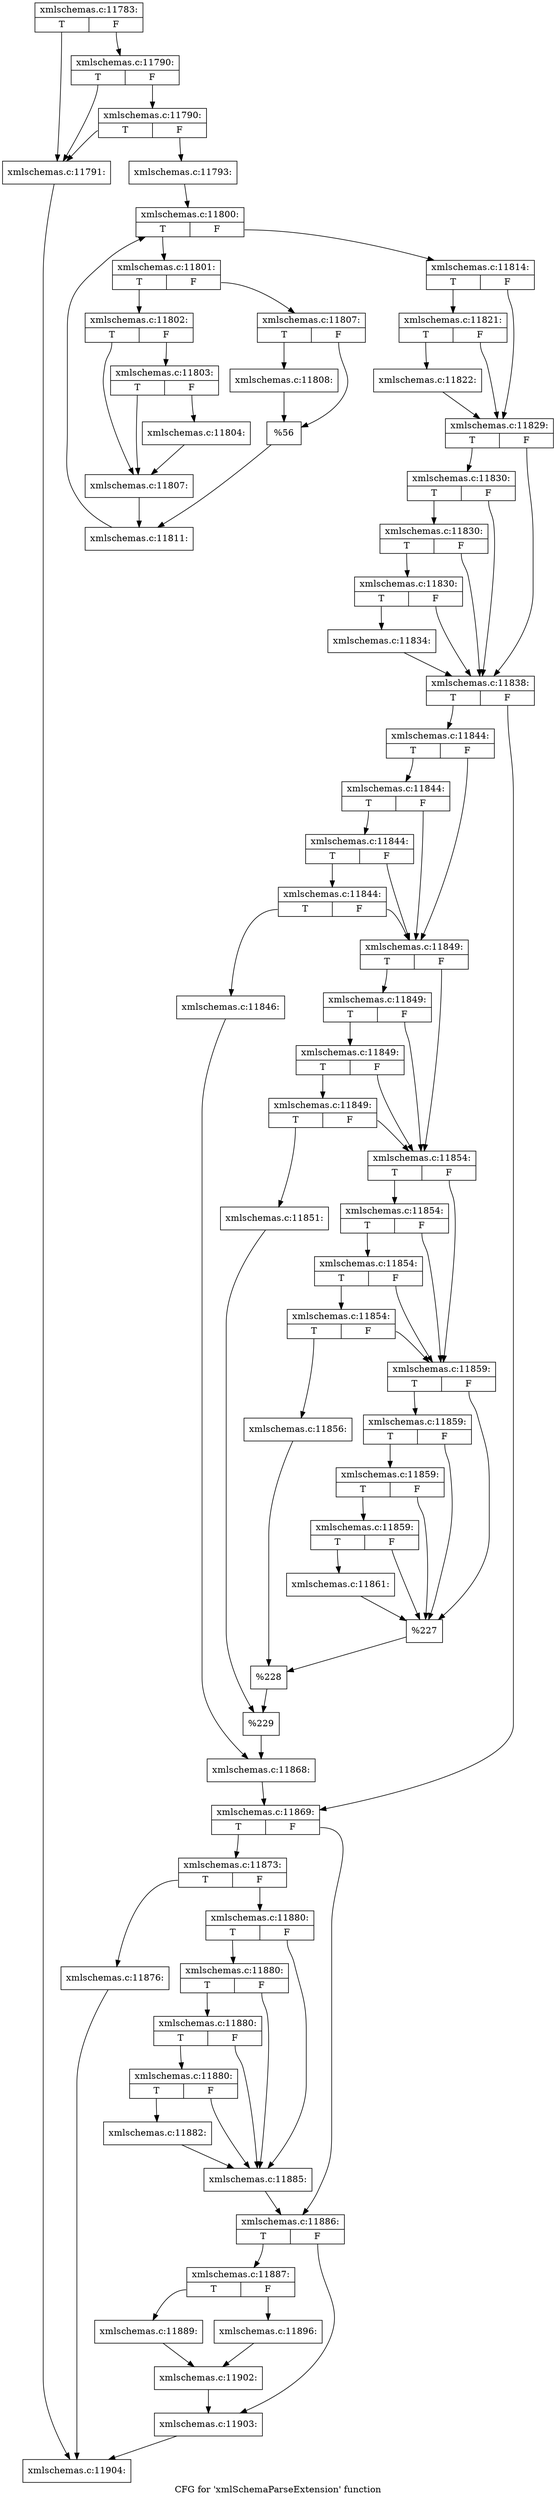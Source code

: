 digraph "CFG for 'xmlSchemaParseExtension' function" {
	label="CFG for 'xmlSchemaParseExtension' function";

	Node0x4e0dd90 [shape=record,label="{xmlschemas.c:11783:|{<s0>T|<s1>F}}"];
	Node0x4e0dd90:s0 -> Node0x4e40c70;
	Node0x4e0dd90:s1 -> Node0x4e40d90;
	Node0x4e40d90 [shape=record,label="{xmlschemas.c:11790:|{<s0>T|<s1>F}}"];
	Node0x4e40d90:s0 -> Node0x4e40c70;
	Node0x4e40d90:s1 -> Node0x4e40d10;
	Node0x4e40d10 [shape=record,label="{xmlschemas.c:11790:|{<s0>T|<s1>F}}"];
	Node0x4e40d10:s0 -> Node0x4e40c70;
	Node0x4e40d10:s1 -> Node0x4e40cc0;
	Node0x4e40c70 [shape=record,label="{xmlschemas.c:11791:}"];
	Node0x4e40c70 -> Node0x4e3f350;
	Node0x4e40cc0 [shape=record,label="{xmlschemas.c:11793:}"];
	Node0x4e40cc0 -> Node0x4e41e40;
	Node0x4e41e40 [shape=record,label="{xmlschemas.c:11800:|{<s0>T|<s1>F}}"];
	Node0x4e41e40:s0 -> Node0x4e42230;
	Node0x4e41e40:s1 -> Node0x4e42060;
	Node0x4e42230 [shape=record,label="{xmlschemas.c:11801:|{<s0>T|<s1>F}}"];
	Node0x4e42230:s0 -> Node0x4e423f0;
	Node0x4e42230:s1 -> Node0x4e42490;
	Node0x4e423f0 [shape=record,label="{xmlschemas.c:11802:|{<s0>T|<s1>F}}"];
	Node0x4e423f0:s0 -> Node0x4e428f0;
	Node0x4e423f0:s1 -> Node0x4e42940;
	Node0x4e42940 [shape=record,label="{xmlschemas.c:11803:|{<s0>T|<s1>F}}"];
	Node0x4e42940:s0 -> Node0x4e428f0;
	Node0x4e42940:s1 -> Node0x4e428a0;
	Node0x4e428a0 [shape=record,label="{xmlschemas.c:11804:}"];
	Node0x4e428a0 -> Node0x4e428f0;
	Node0x4e428f0 [shape=record,label="{xmlschemas.c:11807:}"];
	Node0x4e428f0 -> Node0x4e42440;
	Node0x4e42490 [shape=record,label="{xmlschemas.c:11807:|{<s0>T|<s1>F}}"];
	Node0x4e42490:s0 -> Node0x4e436d0;
	Node0x4e42490:s1 -> Node0x4e43720;
	Node0x4e436d0 [shape=record,label="{xmlschemas.c:11808:}"];
	Node0x4e436d0 -> Node0x4e43720;
	Node0x4e43720 [shape=record,label="{%56}"];
	Node0x4e43720 -> Node0x4e42440;
	Node0x4e42440 [shape=record,label="{xmlschemas.c:11811:}"];
	Node0x4e42440 -> Node0x4e41e40;
	Node0x4e42060 [shape=record,label="{xmlschemas.c:11814:|{<s0>T|<s1>F}}"];
	Node0x4e42060:s0 -> Node0x4e448d0;
	Node0x4e42060:s1 -> Node0x4e44880;
	Node0x4e448d0 [shape=record,label="{xmlschemas.c:11821:|{<s0>T|<s1>F}}"];
	Node0x4e448d0:s0 -> Node0x4e44830;
	Node0x4e448d0:s1 -> Node0x4e44880;
	Node0x4e44830 [shape=record,label="{xmlschemas.c:11822:}"];
	Node0x4e44830 -> Node0x4e44880;
	Node0x4e44880 [shape=record,label="{xmlschemas.c:11829:|{<s0>T|<s1>F}}"];
	Node0x4e44880:s0 -> Node0x4e45da0;
	Node0x4e44880:s1 -> Node0x4e45c80;
	Node0x4e45da0 [shape=record,label="{xmlschemas.c:11830:|{<s0>T|<s1>F}}"];
	Node0x4e45da0:s0 -> Node0x4e45d50;
	Node0x4e45da0:s1 -> Node0x4e45c80;
	Node0x4e45d50 [shape=record,label="{xmlschemas.c:11830:|{<s0>T|<s1>F}}"];
	Node0x4e45d50:s0 -> Node0x4e45cd0;
	Node0x4e45d50:s1 -> Node0x4e45c80;
	Node0x4e45cd0 [shape=record,label="{xmlschemas.c:11830:|{<s0>T|<s1>F}}"];
	Node0x4e45cd0:s0 -> Node0x4e45c30;
	Node0x4e45cd0:s1 -> Node0x4e45c80;
	Node0x4e45c30 [shape=record,label="{xmlschemas.c:11834:}"];
	Node0x4e45c30 -> Node0x4e45c80;
	Node0x4e45c80 [shape=record,label="{xmlschemas.c:11838:|{<s0>T|<s1>F}}"];
	Node0x4e45c80:s0 -> Node0x4e471f0;
	Node0x4e45c80:s1 -> Node0x4e47240;
	Node0x4e471f0 [shape=record,label="{xmlschemas.c:11844:|{<s0>T|<s1>F}}"];
	Node0x4e471f0:s0 -> Node0x4e477c0;
	Node0x4e471f0:s1 -> Node0x4e476a0;
	Node0x4e477c0 [shape=record,label="{xmlschemas.c:11844:|{<s0>T|<s1>F}}"];
	Node0x4e477c0:s0 -> Node0x4e47770;
	Node0x4e477c0:s1 -> Node0x4e476a0;
	Node0x4e47770 [shape=record,label="{xmlschemas.c:11844:|{<s0>T|<s1>F}}"];
	Node0x4e47770:s0 -> Node0x4e476f0;
	Node0x4e47770:s1 -> Node0x4e476a0;
	Node0x4e476f0 [shape=record,label="{xmlschemas.c:11844:|{<s0>T|<s1>F}}"];
	Node0x4e476f0:s0 -> Node0x4e47600;
	Node0x4e476f0:s1 -> Node0x4e476a0;
	Node0x4e47600 [shape=record,label="{xmlschemas.c:11846:}"];
	Node0x4e47600 -> Node0x4e47650;
	Node0x4e476a0 [shape=record,label="{xmlschemas.c:11849:|{<s0>T|<s1>F}}"];
	Node0x4e476a0:s0 -> Node0x4e48f10;
	Node0x4e476a0:s1 -> Node0x4e48df0;
	Node0x4e48f10 [shape=record,label="{xmlschemas.c:11849:|{<s0>T|<s1>F}}"];
	Node0x4e48f10:s0 -> Node0x4e48ec0;
	Node0x4e48f10:s1 -> Node0x4e48df0;
	Node0x4e48ec0 [shape=record,label="{xmlschemas.c:11849:|{<s0>T|<s1>F}}"];
	Node0x4e48ec0:s0 -> Node0x4e48e40;
	Node0x4e48ec0:s1 -> Node0x4e48df0;
	Node0x4e48e40 [shape=record,label="{xmlschemas.c:11849:|{<s0>T|<s1>F}}"];
	Node0x4e48e40:s0 -> Node0x4e48d50;
	Node0x4e48e40:s1 -> Node0x4e48df0;
	Node0x4e48d50 [shape=record,label="{xmlschemas.c:11851:}"];
	Node0x4e48d50 -> Node0x4e48da0;
	Node0x4e48df0 [shape=record,label="{xmlschemas.c:11854:|{<s0>T|<s1>F}}"];
	Node0x4e48df0:s0 -> Node0x4e4a6c0;
	Node0x4e48df0:s1 -> Node0x4e4a5a0;
	Node0x4e4a6c0 [shape=record,label="{xmlschemas.c:11854:|{<s0>T|<s1>F}}"];
	Node0x4e4a6c0:s0 -> Node0x4e4a670;
	Node0x4e4a6c0:s1 -> Node0x4e4a5a0;
	Node0x4e4a670 [shape=record,label="{xmlschemas.c:11854:|{<s0>T|<s1>F}}"];
	Node0x4e4a670:s0 -> Node0x4e4a5f0;
	Node0x4e4a670:s1 -> Node0x4e4a5a0;
	Node0x4e4a5f0 [shape=record,label="{xmlschemas.c:11854:|{<s0>T|<s1>F}}"];
	Node0x4e4a5f0:s0 -> Node0x4e4a500;
	Node0x4e4a5f0:s1 -> Node0x4e4a5a0;
	Node0x4e4a500 [shape=record,label="{xmlschemas.c:11856:}"];
	Node0x4e4a500 -> Node0x4e4a550;
	Node0x4e4a5a0 [shape=record,label="{xmlschemas.c:11859:|{<s0>T|<s1>F}}"];
	Node0x4e4a5a0:s0 -> Node0x4e4be20;
	Node0x4e4a5a0:s1 -> Node0x4e4bd00;
	Node0x4e4be20 [shape=record,label="{xmlschemas.c:11859:|{<s0>T|<s1>F}}"];
	Node0x4e4be20:s0 -> Node0x4e4bdd0;
	Node0x4e4be20:s1 -> Node0x4e4bd00;
	Node0x4e4bdd0 [shape=record,label="{xmlschemas.c:11859:|{<s0>T|<s1>F}}"];
	Node0x4e4bdd0:s0 -> Node0x4e4bd50;
	Node0x4e4bdd0:s1 -> Node0x4e4bd00;
	Node0x4e4bd50 [shape=record,label="{xmlschemas.c:11859:|{<s0>T|<s1>F}}"];
	Node0x4e4bd50:s0 -> Node0x4e4bcb0;
	Node0x4e4bd50:s1 -> Node0x4e4bd00;
	Node0x4e4bcb0 [shape=record,label="{xmlschemas.c:11861:}"];
	Node0x4e4bcb0 -> Node0x4e4bd00;
	Node0x4e4bd00 [shape=record,label="{%227}"];
	Node0x4e4bd00 -> Node0x4e4a550;
	Node0x4e4a550 [shape=record,label="{%228}"];
	Node0x4e4a550 -> Node0x4e48da0;
	Node0x4e48da0 [shape=record,label="{%229}"];
	Node0x4e48da0 -> Node0x4e47650;
	Node0x4e47650 [shape=record,label="{xmlschemas.c:11868:}"];
	Node0x4e47650 -> Node0x4e47240;
	Node0x4e47240 [shape=record,label="{xmlschemas.c:11869:|{<s0>T|<s1>F}}"];
	Node0x4e47240:s0 -> Node0x4e4d590;
	Node0x4e47240:s1 -> Node0x4e4d5e0;
	Node0x4e4d590 [shape=record,label="{xmlschemas.c:11873:|{<s0>T|<s1>F}}"];
	Node0x4e4d590:s0 -> Node0x4e4d9a0;
	Node0x4e4d590:s1 -> Node0x4e4d9f0;
	Node0x4e4d9a0 [shape=record,label="{xmlschemas.c:11876:}"];
	Node0x4e4d9a0 -> Node0x4e3f350;
	Node0x4e4d9f0 [shape=record,label="{xmlschemas.c:11880:|{<s0>T|<s1>F}}"];
	Node0x4e4d9f0:s0 -> Node0x4e4e460;
	Node0x4e4d9f0:s1 -> Node0x4e4e340;
	Node0x4e4e460 [shape=record,label="{xmlschemas.c:11880:|{<s0>T|<s1>F}}"];
	Node0x4e4e460:s0 -> Node0x4e4e410;
	Node0x4e4e460:s1 -> Node0x4e4e340;
	Node0x4e4e410 [shape=record,label="{xmlschemas.c:11880:|{<s0>T|<s1>F}}"];
	Node0x4e4e410:s0 -> Node0x4e4e390;
	Node0x4e4e410:s1 -> Node0x4e4e340;
	Node0x4e4e390 [shape=record,label="{xmlschemas.c:11880:|{<s0>T|<s1>F}}"];
	Node0x4e4e390:s0 -> Node0x4e4e2f0;
	Node0x4e4e390:s1 -> Node0x4e4e340;
	Node0x4e4e2f0 [shape=record,label="{xmlschemas.c:11882:}"];
	Node0x4e4e2f0 -> Node0x4e4e340;
	Node0x4e4e340 [shape=record,label="{xmlschemas.c:11885:}"];
	Node0x4e4e340 -> Node0x4e4d5e0;
	Node0x4e4d5e0 [shape=record,label="{xmlschemas.c:11886:|{<s0>T|<s1>F}}"];
	Node0x4e4d5e0:s0 -> Node0x4e4fb50;
	Node0x4e4d5e0:s1 -> Node0x4e4fba0;
	Node0x4e4fb50 [shape=record,label="{xmlschemas.c:11887:|{<s0>T|<s1>F}}"];
	Node0x4e4fb50:s0 -> Node0x4e4ff60;
	Node0x4e4fb50:s1 -> Node0x4e50000;
	Node0x4e4ff60 [shape=record,label="{xmlschemas.c:11889:}"];
	Node0x4e4ff60 -> Node0x4e4ffb0;
	Node0x4e50000 [shape=record,label="{xmlschemas.c:11896:}"];
	Node0x4e50000 -> Node0x4e4ffb0;
	Node0x4e4ffb0 [shape=record,label="{xmlschemas.c:11902:}"];
	Node0x4e4ffb0 -> Node0x4e4fba0;
	Node0x4e4fba0 [shape=record,label="{xmlschemas.c:11903:}"];
	Node0x4e4fba0 -> Node0x4e3f350;
	Node0x4e3f350 [shape=record,label="{xmlschemas.c:11904:}"];
}
